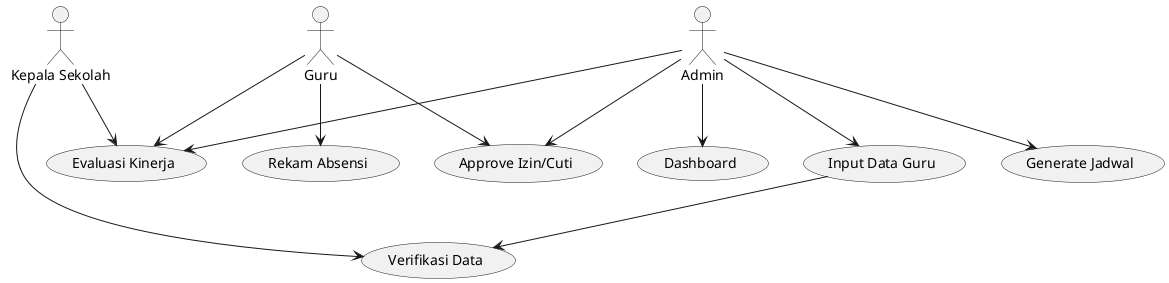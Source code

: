 @startuml UseCase_Data_Guru
actor Admin
actor Guru
actor "Kepala Sekolah" as Kepsek

usecase "Input Data Guru" as InputData
usecase "Verifikasi Data" as VerifyData
usecase "Rekam Absensi" as Absensi
usecase "Generate Jadwal" as GenerateSchedule
usecase "Evaluasi Kinerja" as Evaluasi
usecase "Approve Izin/Cuti" as Approval
usecase "Dashboard" as Dashboard

Admin --> InputData
InputData --> VerifyData
Kepsek --> VerifyData
Guru --> Absensi
Admin --> GenerateSchedule
Admin --> Evaluasi
Guru --> Evaluasi
Guru --> Approval
Admin --> Approval
Kepsek --> Evaluasi
Admin --> Dashboard
@enduml
